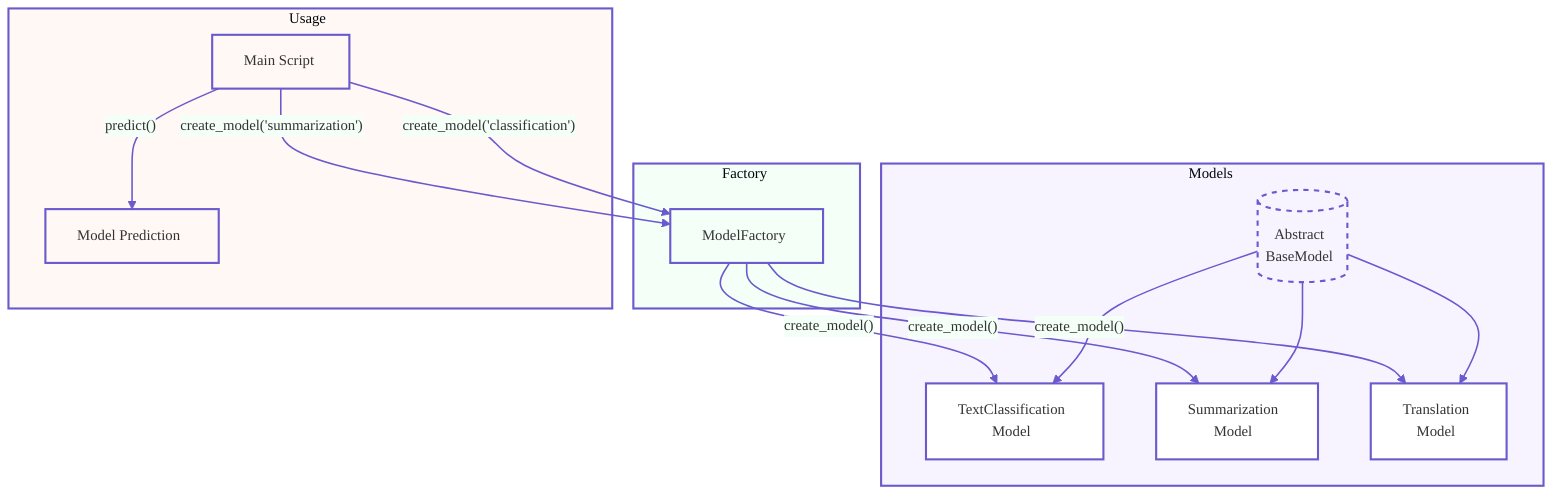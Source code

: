 %%{init: {'theme': 'base', 'themeVariables': { 
    'primaryColor': '#f8f4ff', 
    'secondaryColor': '#f4fff8', 
    'tertiaryColor': '#fff8f4', 
    'mainBkg': '#ffffff', 
    'nodeBorder': '#6a5acd', 
    'clusterBkg': '#fafafa', 
    'clusterBorder': '#6a5acd', 
    'lineColor': '#6a5acd', 
    'fontFamily': 'Helvetica, Arial, sans-serif', 
    'fontSize': '14px' 
}}}%%

flowchart TB
    subgraph Models
        style Models fill:#f8f4ff,stroke:#6a5acd,stroke-width:2px
        BM[("Abstract<br>BaseModel")]
        TCM["TextClassification<br>Model"]
        SM["Summarization<br>Model"]
        TM["Translation<br>Model"]
        BM --> TCM
        BM --> SM
        BM --> TM
    end

    subgraph Factory
        style Factory fill:#f4fff8,stroke:#6a5acd,stroke-width:2px
        MF["ModelFactory"]
        MF -->|"create_model()"| TCM
        MF -->|"create_model()"| SM
        MF -->|"create_model()"| TM
    end

    subgraph Usage
        style Usage fill:#fff8f4,stroke:#6a5acd,stroke-width:2px
        U["Main Script"]
        U -->|"create_model('classification')"| MF
        U -->|"create_model('summarization')"| MF
        U -->|"predict()"| P["Model Prediction"]
    end

    classDef abstract fill:#f8f4ff,stroke:#6a5acd,stroke-width:2px,stroke-dasharray: 5 5
    classDef concrete fill:#ffffff,stroke:#6a5acd,stroke-width:2px
    classDef factory fill:#f4fff8,stroke:#6a5acd,stroke-width:2px
    classDef usage fill:#fff8f4,stroke:#6a5acd,stroke-width:2px

    class BM abstract
    class TCM,SM,TM concrete
    class MF factory
    class U,P usage

    linkStyle default stroke:#6a5acd,stroke-width:1.5px
